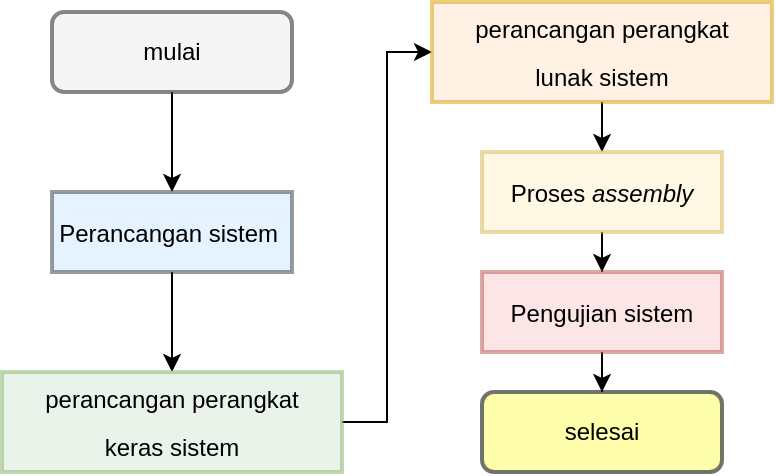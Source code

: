 <mxfile version="13.5.5" type="device"><diagram id="C5RBs43oDa-KdzZeNtuy" name="Page-1"><mxGraphModel dx="599" dy="302" grid="1" gridSize="10" guides="1" tooltips="1" connect="1" arrows="1" fold="1" page="1" pageScale="1" pageWidth="827" pageHeight="1169" math="0" shadow="0"><root><mxCell id="WIyWlLk6GJQsqaUBKTNV-0"/><mxCell id="WIyWlLk6GJQsqaUBKTNV-1" parent="WIyWlLk6GJQsqaUBKTNV-0"/><mxCell id="yjjuzI-OEFv9RRS34V97-0" style="edgeStyle=orthogonalEdgeStyle;rounded=0;orthogonalLoop=1;jettySize=auto;html=1;entryX=0.5;entryY=0;entryDx=0;entryDy=0;" edge="1" parent="WIyWlLk6GJQsqaUBKTNV-1" source="WIyWlLk6GJQsqaUBKTNV-3" target="WIyWlLk6GJQsqaUBKTNV-7"><mxGeometry relative="1" as="geometry"/></mxCell><mxCell id="WIyWlLk6GJQsqaUBKTNV-3" value="mulai" style="rounded=1;whiteSpace=wrap;html=1;fontSize=12;glass=0;strokeWidth=2;shadow=0;strokeColor=#36393d;fillColor=#eeeeee;opacity=60;" parent="WIyWlLk6GJQsqaUBKTNV-1" vertex="1"><mxGeometry x="160" y="120" width="120" height="40" as="geometry"/></mxCell><mxCell id="yjjuzI-OEFv9RRS34V97-1" style="edgeStyle=orthogonalEdgeStyle;rounded=0;orthogonalLoop=1;jettySize=auto;html=1;entryX=0.5;entryY=0;entryDx=0;entryDy=0;" edge="1" parent="WIyWlLk6GJQsqaUBKTNV-1" source="WIyWlLk6GJQsqaUBKTNV-7" target="WIyWlLk6GJQsqaUBKTNV-12"><mxGeometry relative="1" as="geometry"/></mxCell><mxCell id="WIyWlLk6GJQsqaUBKTNV-7" value="&lt;span style=&quot;line-height: 200%&quot;&gt;&lt;font style=&quot;font-size: 12px&quot;&gt;Perancangan sistem&amp;nbsp;&lt;/font&gt;&lt;/span&gt;" style="rounded=0;whiteSpace=wrap;html=1;fontSize=12;glass=0;strokeWidth=2;shadow=0;fillColor=#cce5ff;strokeColor=#36393d;opacity=50;" parent="WIyWlLk6GJQsqaUBKTNV-1" vertex="1"><mxGeometry x="160" y="210" width="120" height="40" as="geometry"/></mxCell><mxCell id="WIyWlLk6GJQsqaUBKTNV-11" value="selesai" style="rounded=1;whiteSpace=wrap;html=1;fontSize=12;glass=0;strokeWidth=2;shadow=0;fillColor=#ffff88;strokeColor=#36393d;opacity=70;" parent="WIyWlLk6GJQsqaUBKTNV-1" vertex="1"><mxGeometry x="375" y="310" width="120" height="40" as="geometry"/></mxCell><mxCell id="yjjuzI-OEFv9RRS34V97-9" style="edgeStyle=orthogonalEdgeStyle;rounded=0;orthogonalLoop=1;jettySize=auto;html=1;entryX=0;entryY=0.5;entryDx=0;entryDy=0;" edge="1" parent="WIyWlLk6GJQsqaUBKTNV-1" source="WIyWlLk6GJQsqaUBKTNV-12" target="yjjuzI-OEFv9RRS34V97-3"><mxGeometry relative="1" as="geometry"/></mxCell><mxCell id="WIyWlLk6GJQsqaUBKTNV-12" value="&lt;span style=&quot;line-height: 200%&quot;&gt;&lt;font style=&quot;font-size: 12px&quot;&gt;perancangan perangkat&lt;br&gt;keras sistem&lt;/font&gt;&lt;/span&gt;" style="rounded=0;whiteSpace=wrap;html=1;fontSize=12;glass=0;strokeWidth=2;shadow=0;fillColor=#d5e8d4;strokeColor=#82b366;opacity=50;" parent="WIyWlLk6GJQsqaUBKTNV-1" vertex="1"><mxGeometry x="135" y="300" width="170" height="50" as="geometry"/></mxCell><mxCell id="yjjuzI-OEFv9RRS34V97-10" style="edgeStyle=orthogonalEdgeStyle;rounded=0;orthogonalLoop=1;jettySize=auto;html=1;entryX=0.5;entryY=0;entryDx=0;entryDy=0;" edge="1" parent="WIyWlLk6GJQsqaUBKTNV-1" source="yjjuzI-OEFv9RRS34V97-3" target="yjjuzI-OEFv9RRS34V97-7"><mxGeometry relative="1" as="geometry"/></mxCell><mxCell id="yjjuzI-OEFv9RRS34V97-3" value="&lt;span style=&quot;line-height: 200%&quot;&gt;&lt;font style=&quot;font-size: 12px&quot;&gt;perancangan perangkat&lt;br/&gt;lunak sistem&lt;/font&gt;&lt;/span&gt;" style="rounded=0;whiteSpace=wrap;html=1;fillColor=#ffe6cc;strokeColor=#d79b00;strokeWidth=2;glass=0;shadow=0;opacity=50;" vertex="1" parent="WIyWlLk6GJQsqaUBKTNV-1"><mxGeometry x="350" y="115" width="170" height="50" as="geometry"/></mxCell><mxCell id="yjjuzI-OEFv9RRS34V97-11" style="edgeStyle=orthogonalEdgeStyle;rounded=0;orthogonalLoop=1;jettySize=auto;html=1;entryX=0.5;entryY=0;entryDx=0;entryDy=0;" edge="1" parent="WIyWlLk6GJQsqaUBKTNV-1" source="yjjuzI-OEFv9RRS34V97-7" target="yjjuzI-OEFv9RRS34V97-8"><mxGeometry relative="1" as="geometry"/></mxCell><mxCell id="yjjuzI-OEFv9RRS34V97-7" value="&lt;span style=&quot;line-height: 200%&quot;&gt;&lt;font style=&quot;font-size: 12px&quot;&gt;Proses &lt;i&gt;assembly&lt;/i&gt;&lt;/font&gt;&lt;/span&gt;" style="rounded=0;whiteSpace=wrap;html=1;fillColor=#fff2cc;strokeColor=#d6b656;strokeWidth=2;opacity=50;" vertex="1" parent="WIyWlLk6GJQsqaUBKTNV-1"><mxGeometry x="375" y="190" width="120" height="40" as="geometry"/></mxCell><mxCell id="yjjuzI-OEFv9RRS34V97-12" style="edgeStyle=orthogonalEdgeStyle;rounded=0;orthogonalLoop=1;jettySize=auto;html=1;entryX=0.5;entryY=0;entryDx=0;entryDy=0;" edge="1" parent="WIyWlLk6GJQsqaUBKTNV-1" source="yjjuzI-OEFv9RRS34V97-8" target="WIyWlLk6GJQsqaUBKTNV-11"><mxGeometry relative="1" as="geometry"/></mxCell><mxCell id="yjjuzI-OEFv9RRS34V97-8" value="&lt;span style=&quot;line-height: 200%&quot;&gt;&lt;font style=&quot;font-size: 12px&quot;&gt;Pengujian sistem&lt;/font&gt;&lt;/span&gt;" style="rounded=0;whiteSpace=wrap;html=1;fillColor=#f8cecc;strokeColor=#b85450;strokeWidth=2;opacity=50;" vertex="1" parent="WIyWlLk6GJQsqaUBKTNV-1"><mxGeometry x="375" y="250" width="120" height="40" as="geometry"/></mxCell></root></mxGraphModel></diagram></mxfile>